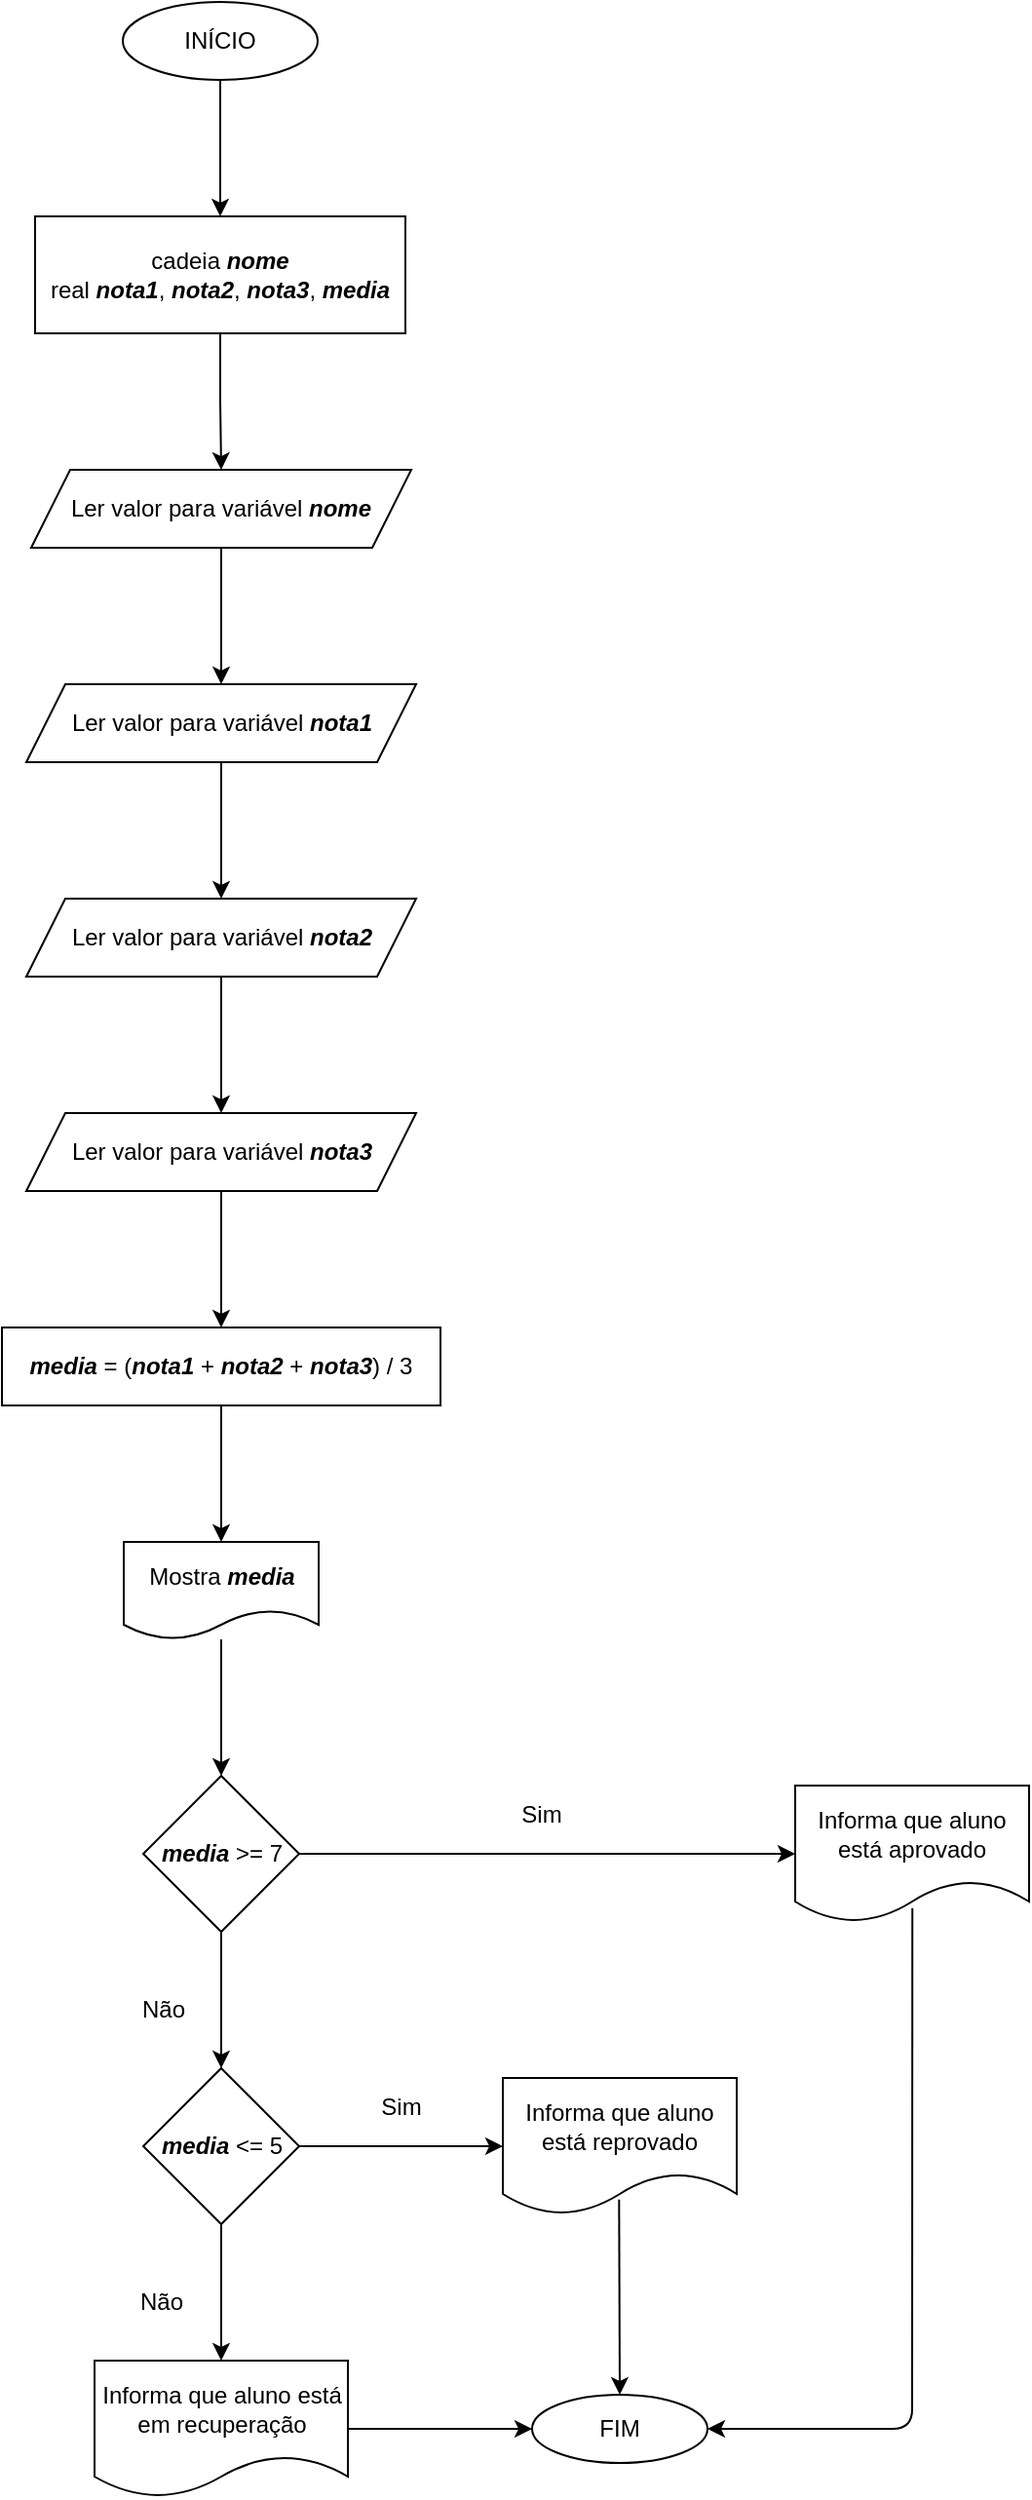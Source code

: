 <mxfile version="13.7.9" type="device"><diagram id="Sws3w9SayvHlIwLCYIGg" name="Page-1"><mxGraphModel dx="1240" dy="686" grid="1" gridSize="10" guides="1" tooltips="1" connect="1" arrows="1" fold="1" page="1" pageScale="1" pageWidth="850" pageHeight="1100" math="0" shadow="0"><root><mxCell id="0"/><mxCell id="1" parent="0"/><mxCell id="IydMJhys3-VYGsShVaEv-3" value="" style="edgeStyle=orthogonalEdgeStyle;rounded=0;orthogonalLoop=1;jettySize=auto;html=1;" edge="1" parent="1" source="IydMJhys3-VYGsShVaEv-1" target="IydMJhys3-VYGsShVaEv-2"><mxGeometry relative="1" as="geometry"/></mxCell><mxCell id="IydMJhys3-VYGsShVaEv-1" value="INÍCIO" style="ellipse;whiteSpace=wrap;html=1;" vertex="1" parent="1"><mxGeometry x="375" y="10" width="100" height="40" as="geometry"/></mxCell><mxCell id="IydMJhys3-VYGsShVaEv-5" value="" style="edgeStyle=orthogonalEdgeStyle;rounded=0;orthogonalLoop=1;jettySize=auto;html=1;" edge="1" parent="1" source="IydMJhys3-VYGsShVaEv-2" target="IydMJhys3-VYGsShVaEv-4"><mxGeometry relative="1" as="geometry"/></mxCell><mxCell id="IydMJhys3-VYGsShVaEv-2" value="cadeia &lt;b&gt;&lt;i&gt;nome&lt;/i&gt;&lt;/b&gt;&lt;br&gt;real &lt;b&gt;&lt;i&gt;nota1&lt;/i&gt;&lt;/b&gt;, &lt;b&gt;&lt;i&gt;nota2&lt;/i&gt;&lt;/b&gt;, &lt;b&gt;&lt;i&gt;nota3&lt;/i&gt;&lt;/b&gt;, &lt;b&gt;&lt;i&gt;media&lt;/i&gt;&lt;/b&gt;" style="rounded=0;whiteSpace=wrap;html=1;" vertex="1" parent="1"><mxGeometry x="330" y="120" width="190" height="60" as="geometry"/></mxCell><mxCell id="IydMJhys3-VYGsShVaEv-10" value="" style="edgeStyle=orthogonalEdgeStyle;rounded=0;orthogonalLoop=1;jettySize=auto;html=1;" edge="1" parent="1" source="IydMJhys3-VYGsShVaEv-4" target="IydMJhys3-VYGsShVaEv-6"><mxGeometry relative="1" as="geometry"/></mxCell><mxCell id="IydMJhys3-VYGsShVaEv-4" value="Ler valor para variável &lt;b&gt;&lt;i&gt;nome&lt;/i&gt;&lt;/b&gt;" style="shape=parallelogram;perimeter=parallelogramPerimeter;whiteSpace=wrap;html=1;fixedSize=1;" vertex="1" parent="1"><mxGeometry x="328" y="250" width="195" height="40" as="geometry"/></mxCell><mxCell id="IydMJhys3-VYGsShVaEv-11" value="" style="edgeStyle=orthogonalEdgeStyle;rounded=0;orthogonalLoop=1;jettySize=auto;html=1;" edge="1" parent="1" source="IydMJhys3-VYGsShVaEv-6" target="IydMJhys3-VYGsShVaEv-8"><mxGeometry relative="1" as="geometry"/></mxCell><mxCell id="IydMJhys3-VYGsShVaEv-6" value="Ler valor para variável &lt;b&gt;&lt;i&gt;nota1&lt;/i&gt;&lt;/b&gt;" style="shape=parallelogram;perimeter=parallelogramPerimeter;whiteSpace=wrap;html=1;fixedSize=1;" vertex="1" parent="1"><mxGeometry x="325.5" y="360" width="200" height="40" as="geometry"/></mxCell><mxCell id="IydMJhys3-VYGsShVaEv-12" value="" style="edgeStyle=orthogonalEdgeStyle;rounded=0;orthogonalLoop=1;jettySize=auto;html=1;" edge="1" parent="1" source="IydMJhys3-VYGsShVaEv-8" target="IydMJhys3-VYGsShVaEv-9"><mxGeometry relative="1" as="geometry"/></mxCell><mxCell id="IydMJhys3-VYGsShVaEv-8" value="Ler valor para variável &lt;b&gt;&lt;i&gt;nota2&lt;/i&gt;&lt;/b&gt;" style="shape=parallelogram;perimeter=parallelogramPerimeter;whiteSpace=wrap;html=1;fixedSize=1;" vertex="1" parent="1"><mxGeometry x="325.5" y="470" width="200" height="40" as="geometry"/></mxCell><mxCell id="IydMJhys3-VYGsShVaEv-15" value="" style="edgeStyle=orthogonalEdgeStyle;rounded=0;orthogonalLoop=1;jettySize=auto;html=1;" edge="1" parent="1" source="IydMJhys3-VYGsShVaEv-9" target="IydMJhys3-VYGsShVaEv-13"><mxGeometry relative="1" as="geometry"/></mxCell><mxCell id="IydMJhys3-VYGsShVaEv-9" value="Ler valor para variável &lt;b&gt;&lt;i&gt;nota3&lt;/i&gt;&lt;/b&gt;" style="shape=parallelogram;perimeter=parallelogramPerimeter;whiteSpace=wrap;html=1;fixedSize=1;" vertex="1" parent="1"><mxGeometry x="325.5" y="580" width="200" height="40" as="geometry"/></mxCell><mxCell id="IydMJhys3-VYGsShVaEv-16" value="" style="edgeStyle=orthogonalEdgeStyle;rounded=0;orthogonalLoop=1;jettySize=auto;html=1;" edge="1" parent="1" source="IydMJhys3-VYGsShVaEv-13" target="IydMJhys3-VYGsShVaEv-14"><mxGeometry relative="1" as="geometry"/></mxCell><mxCell id="IydMJhys3-VYGsShVaEv-13" value="&lt;b&gt;&lt;i&gt;media&lt;/i&gt;&lt;/b&gt; = (&lt;b&gt;&lt;i&gt;nota1&lt;/i&gt;&lt;/b&gt; + &lt;b&gt;&lt;i&gt;nota2&lt;/i&gt;&lt;/b&gt; + &lt;i&gt;&lt;b&gt;nota3&lt;/b&gt;&lt;/i&gt;) / 3" style="rounded=0;whiteSpace=wrap;html=1;" vertex="1" parent="1"><mxGeometry x="313" y="690" width="225" height="40" as="geometry"/></mxCell><mxCell id="IydMJhys3-VYGsShVaEv-22" value="" style="edgeStyle=orthogonalEdgeStyle;rounded=0;orthogonalLoop=1;jettySize=auto;html=1;" edge="1" parent="1" source="IydMJhys3-VYGsShVaEv-14" target="IydMJhys3-VYGsShVaEv-17"><mxGeometry relative="1" as="geometry"/></mxCell><mxCell id="IydMJhys3-VYGsShVaEv-14" value="Mostra &lt;b&gt;&lt;i&gt;media&lt;/i&gt;&lt;/b&gt;" style="shape=document;whiteSpace=wrap;html=1;boundedLbl=1;" vertex="1" parent="1"><mxGeometry x="375.5" y="800" width="100" height="50" as="geometry"/></mxCell><mxCell id="IydMJhys3-VYGsShVaEv-23" value="" style="edgeStyle=orthogonalEdgeStyle;rounded=0;orthogonalLoop=1;jettySize=auto;html=1;" edge="1" parent="1" source="IydMJhys3-VYGsShVaEv-17" target="IydMJhys3-VYGsShVaEv-19"><mxGeometry relative="1" as="geometry"/></mxCell><mxCell id="IydMJhys3-VYGsShVaEv-17" value="&lt;b&gt;&lt;i&gt;media&lt;/i&gt;&lt;/b&gt; &amp;gt;= 7" style="rhombus;whiteSpace=wrap;html=1;" vertex="1" parent="1"><mxGeometry x="385.5" y="920" width="80" height="80" as="geometry"/></mxCell><mxCell id="IydMJhys3-VYGsShVaEv-18" value="Informa que aluno está aprovado" style="shape=document;whiteSpace=wrap;html=1;boundedLbl=1;" vertex="1" parent="1"><mxGeometry x="720" y="925" width="120" height="70" as="geometry"/></mxCell><mxCell id="IydMJhys3-VYGsShVaEv-24" value="" style="edgeStyle=orthogonalEdgeStyle;rounded=0;orthogonalLoop=1;jettySize=auto;html=1;" edge="1" parent="1" source="IydMJhys3-VYGsShVaEv-19" target="IydMJhys3-VYGsShVaEv-21"><mxGeometry relative="1" as="geometry"/></mxCell><mxCell id="IydMJhys3-VYGsShVaEv-25" value="" style="edgeStyle=orthogonalEdgeStyle;rounded=0;orthogonalLoop=1;jettySize=auto;html=1;" edge="1" parent="1" source="IydMJhys3-VYGsShVaEv-19" target="IydMJhys3-VYGsShVaEv-20"><mxGeometry relative="1" as="geometry"/></mxCell><mxCell id="IydMJhys3-VYGsShVaEv-19" value="&lt;b&gt;&lt;i&gt;media&lt;/i&gt;&lt;/b&gt; &amp;lt;= 5" style="rhombus;whiteSpace=wrap;html=1;" vertex="1" parent="1"><mxGeometry x="385.5" y="1070" width="80" height="80" as="geometry"/></mxCell><mxCell id="IydMJhys3-VYGsShVaEv-20" value="Informa que aluno está reprovado" style="shape=document;whiteSpace=wrap;html=1;boundedLbl=1;" vertex="1" parent="1"><mxGeometry x="570" y="1075" width="120" height="70" as="geometry"/></mxCell><mxCell id="IydMJhys3-VYGsShVaEv-28" value="" style="edgeStyle=orthogonalEdgeStyle;rounded=0;orthogonalLoop=1;jettySize=auto;html=1;" edge="1" parent="1" source="IydMJhys3-VYGsShVaEv-21" target="IydMJhys3-VYGsShVaEv-27"><mxGeometry relative="1" as="geometry"/></mxCell><mxCell id="IydMJhys3-VYGsShVaEv-21" value="Informa que aluno está em recuperação" style="shape=document;whiteSpace=wrap;html=1;boundedLbl=1;" vertex="1" parent="1"><mxGeometry x="360.5" y="1220" width="130" height="70" as="geometry"/></mxCell><mxCell id="IydMJhys3-VYGsShVaEv-26" value="" style="endArrow=classic;html=1;entryX=0;entryY=0.5;entryDx=0;entryDy=0;exitX=1;exitY=0.5;exitDx=0;exitDy=0;" edge="1" parent="1" source="IydMJhys3-VYGsShVaEv-17" target="IydMJhys3-VYGsShVaEv-18"><mxGeometry width="50" height="50" relative="1" as="geometry"><mxPoint x="400" y="1110" as="sourcePoint"/><mxPoint x="450" y="1060" as="targetPoint"/></mxGeometry></mxCell><mxCell id="IydMJhys3-VYGsShVaEv-27" value="FIM" style="ellipse;whiteSpace=wrap;html=1;" vertex="1" parent="1"><mxGeometry x="585" y="1237.5" width="90" height="35" as="geometry"/></mxCell><mxCell id="IydMJhys3-VYGsShVaEv-30" value="" style="endArrow=classic;html=1;entryX=1;entryY=0.5;entryDx=0;entryDy=0;exitX=0.501;exitY=0.899;exitDx=0;exitDy=0;exitPerimeter=0;" edge="1" parent="1" source="IydMJhys3-VYGsShVaEv-18" target="IydMJhys3-VYGsShVaEv-27"><mxGeometry width="50" height="50" relative="1" as="geometry"><mxPoint x="680" y="1110" as="sourcePoint"/><mxPoint x="730" y="1060" as="targetPoint"/><Array as="points"><mxPoint x="780" y="1255"/></Array></mxGeometry></mxCell><mxCell id="IydMJhys3-VYGsShVaEv-31" value="" style="endArrow=classic;html=1;entryX=0.5;entryY=0;entryDx=0;entryDy=0;exitX=0.497;exitY=0.891;exitDx=0;exitDy=0;exitPerimeter=0;" edge="1" parent="1" source="IydMJhys3-VYGsShVaEv-20" target="IydMJhys3-VYGsShVaEv-27"><mxGeometry width="50" height="50" relative="1" as="geometry"><mxPoint x="680" y="1110" as="sourcePoint"/><mxPoint x="730" y="1060" as="targetPoint"/></mxGeometry></mxCell><mxCell id="IydMJhys3-VYGsShVaEv-32" value="Sim" style="text;html=1;strokeColor=none;fillColor=none;align=center;verticalAlign=middle;whiteSpace=wrap;rounded=0;" vertex="1" parent="1"><mxGeometry x="570" y="930" width="40" height="20" as="geometry"/></mxCell><mxCell id="IydMJhys3-VYGsShVaEv-33" value="Não" style="text;html=1;strokeColor=none;fillColor=none;align=center;verticalAlign=middle;whiteSpace=wrap;rounded=0;" vertex="1" parent="1"><mxGeometry x="375.5" y="1030" width="40" height="20" as="geometry"/></mxCell><mxCell id="IydMJhys3-VYGsShVaEv-34" value="Sim" style="text;html=1;strokeColor=none;fillColor=none;align=center;verticalAlign=middle;whiteSpace=wrap;rounded=0;" vertex="1" parent="1"><mxGeometry x="498" y="1080" width="40" height="20" as="geometry"/></mxCell><mxCell id="IydMJhys3-VYGsShVaEv-35" value="Não" style="text;html=1;strokeColor=none;fillColor=none;align=center;verticalAlign=middle;whiteSpace=wrap;rounded=0;" vertex="1" parent="1"><mxGeometry x="375" y="1180" width="40" height="20" as="geometry"/></mxCell></root></mxGraphModel></diagram></mxfile>